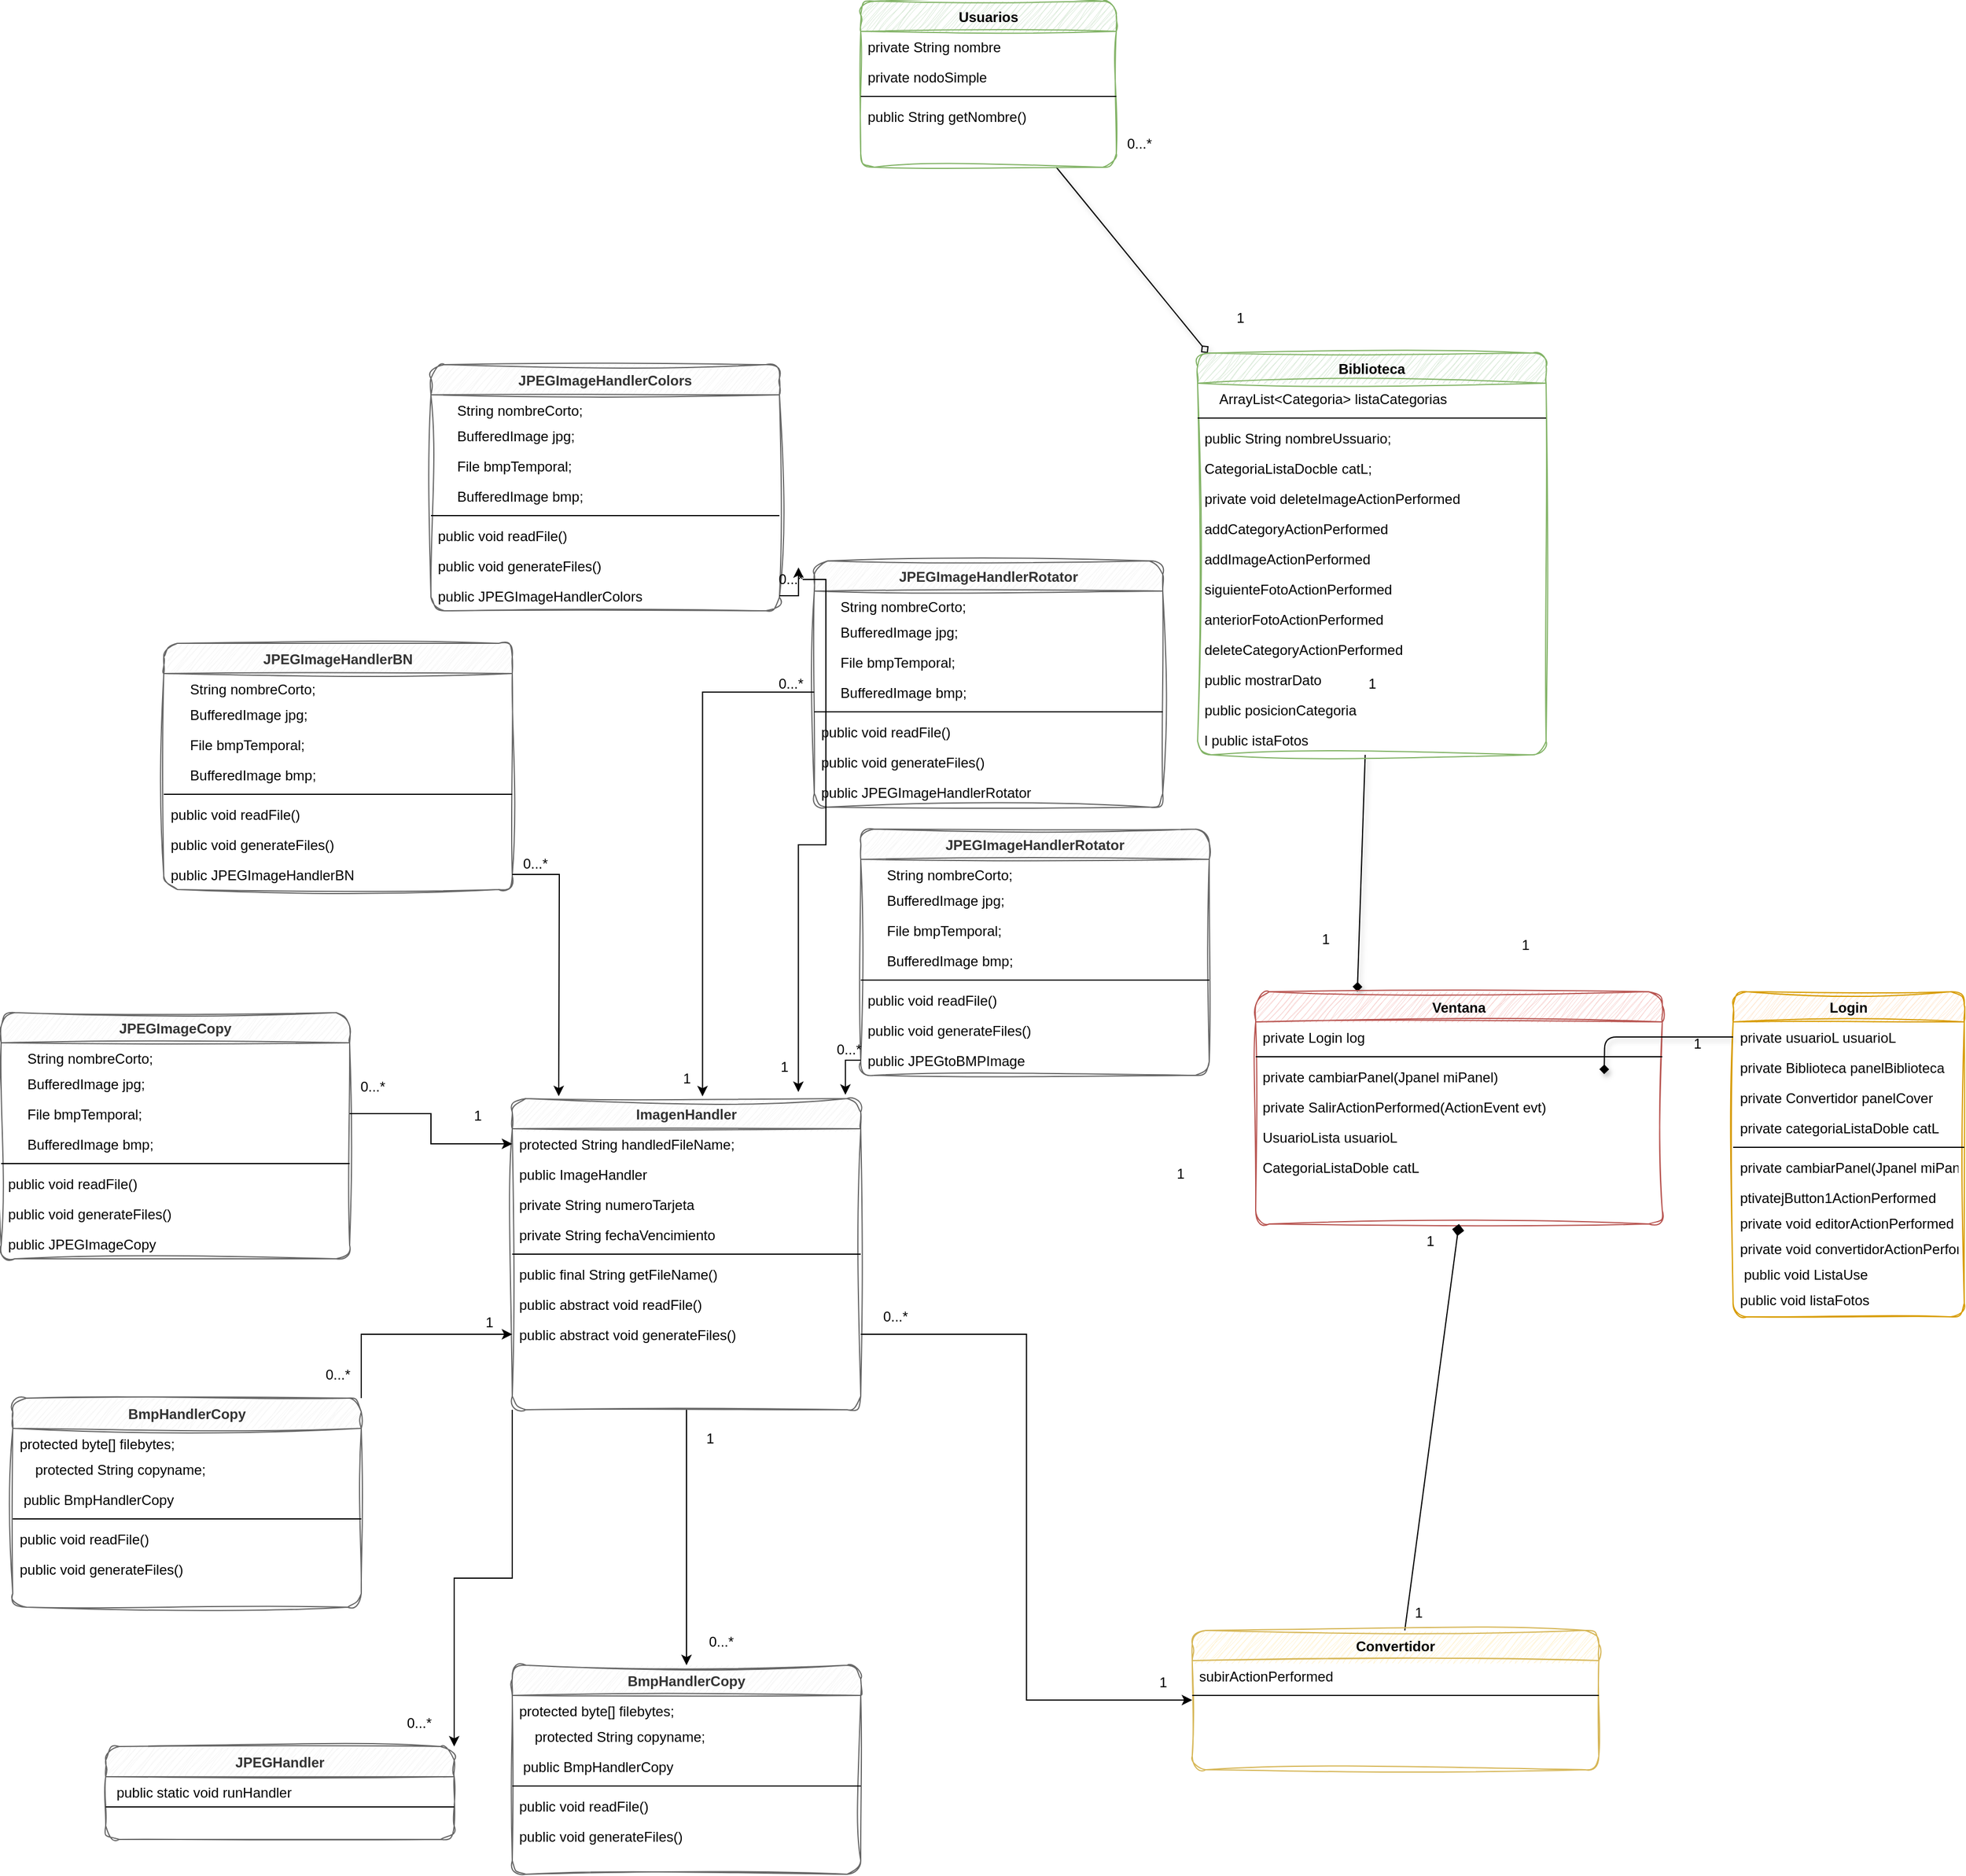 <mxfile version="21.2.8" type="device">
  <diagram name="Página-1" id="EThFy8Z6eEBauYoTtd6C">
    <mxGraphModel dx="7954" dy="5791" grid="1" gridSize="10" guides="1" tooltips="1" connect="1" arrows="1" fold="1" page="1" pageScale="1" pageWidth="827" pageHeight="1169" math="0" shadow="0">
      <root>
        <mxCell id="0" />
        <mxCell id="1" parent="0" />
        <mxCell id="7kkBmOU34sKxrKiw-6LC-1" style="rounded=1;orthogonalLoop=1;jettySize=auto;html=1;endArrow=diamond;endFill=0;shadow=1;" parent="1" source="7kkBmOU34sKxrKiw-6LC-2" target="7kkBmOU34sKxrKiw-6LC-20" edge="1">
          <mxGeometry relative="1" as="geometry" />
        </mxCell>
        <mxCell id="7kkBmOU34sKxrKiw-6LC-2" value="Usuarios" style="swimlane;fontStyle=1;align=center;verticalAlign=top;childLayout=stackLayout;horizontal=1;startSize=26;horizontalStack=0;resizeParent=1;resizeLast=0;collapsible=1;marginBottom=0;rounded=1;shadow=0;strokeWidth=1;fillColor=#d5e8d4;strokeColor=#82b366;sketch=1;curveFitting=1;jiggle=2;" parent="1" vertex="1">
          <mxGeometry x="-6540" y="-4643" width="220" height="143" as="geometry">
            <mxRectangle x="550" y="140" width="160" height="26" as="alternateBounds" />
          </mxGeometry>
        </mxCell>
        <mxCell id="7kkBmOU34sKxrKiw-6LC-4" value="private String nombre" style="text;align=left;verticalAlign=top;spacingLeft=4;spacingRight=4;overflow=hidden;rotatable=0;points=[[0,0.5],[1,0.5]];portConstraint=eastwest;rounded=0;shadow=0;html=0;" parent="7kkBmOU34sKxrKiw-6LC-2" vertex="1">
          <mxGeometry y="26" width="220" height="26" as="geometry" />
        </mxCell>
        <mxCell id="7kkBmOU34sKxrKiw-6LC-118" value="private nodoSimple" style="text;align=left;verticalAlign=top;spacingLeft=4;spacingRight=4;overflow=hidden;rotatable=0;points=[[0,0.5],[1,0.5]];portConstraint=eastwest;" parent="7kkBmOU34sKxrKiw-6LC-2" vertex="1">
          <mxGeometry y="52" width="220" height="26" as="geometry" />
        </mxCell>
        <mxCell id="7kkBmOU34sKxrKiw-6LC-5" value="" style="line;html=1;strokeWidth=1;align=left;verticalAlign=middle;spacingTop=-1;spacingLeft=3;spacingRight=3;rotatable=0;labelPosition=right;points=[];portConstraint=eastwest;" parent="7kkBmOU34sKxrKiw-6LC-2" vertex="1">
          <mxGeometry y="78" width="220" height="8" as="geometry" />
        </mxCell>
        <mxCell id="7kkBmOU34sKxrKiw-6LC-6" value="public String getNombre()" style="text;align=left;verticalAlign=top;spacingLeft=4;spacingRight=4;overflow=hidden;rotatable=0;points=[[0,0.5],[1,0.5]];portConstraint=eastwest;" parent="7kkBmOU34sKxrKiw-6LC-2" vertex="1">
          <mxGeometry y="86" width="220" height="26" as="geometry" />
        </mxCell>
        <mxCell id="7kkBmOU34sKxrKiw-6LC-19" style="rounded=1;orthogonalLoop=1;jettySize=auto;html=1;entryX=0.25;entryY=0;entryDx=0;entryDy=0;endArrow=diamond;endFill=1;shadow=1;" parent="1" source="7kkBmOU34sKxrKiw-6LC-20" target="7kkBmOU34sKxrKiw-6LC-25" edge="1">
          <mxGeometry relative="1" as="geometry" />
        </mxCell>
        <mxCell id="7kkBmOU34sKxrKiw-6LC-20" value="Biblioteca" style="swimlane;fontStyle=1;align=center;verticalAlign=top;childLayout=stackLayout;horizontal=1;startSize=26;horizontalStack=0;resizeParent=1;resizeLast=0;collapsible=1;marginBottom=0;rounded=1;shadow=0;strokeWidth=1;fillColor=#d5e8d4;strokeColor=#82b366;sketch=1;curveFitting=1;jiggle=2;" parent="1" vertex="1">
          <mxGeometry x="-6250" y="-4340" width="300" height="346" as="geometry">
            <mxRectangle x="550" y="140" width="160" height="26" as="alternateBounds" />
          </mxGeometry>
        </mxCell>
        <mxCell id="7kkBmOU34sKxrKiw-6LC-21" value="    ArrayList&lt;Categoria&gt; listaCategorias" style="text;align=left;verticalAlign=top;spacingLeft=4;spacingRight=4;overflow=hidden;rotatable=0;points=[[0,0.5],[1,0.5]];portConstraint=eastwest;" parent="7kkBmOU34sKxrKiw-6LC-20" vertex="1">
          <mxGeometry y="26" width="300" height="26" as="geometry" />
        </mxCell>
        <mxCell id="7kkBmOU34sKxrKiw-6LC-22" value="" style="line;html=1;strokeWidth=1;align=left;verticalAlign=middle;spacingTop=-1;spacingLeft=3;spacingRight=3;rotatable=0;labelPosition=right;points=[];portConstraint=eastwest;" parent="7kkBmOU34sKxrKiw-6LC-20" vertex="1">
          <mxGeometry y="52" width="300" height="8" as="geometry" />
        </mxCell>
        <mxCell id="7kkBmOU34sKxrKiw-6LC-23" value="public String nombreUssuario;" style="text;align=left;verticalAlign=top;spacingLeft=4;spacingRight=4;overflow=hidden;rotatable=0;points=[[0,0.5],[1,0.5]];portConstraint=eastwest;" parent="7kkBmOU34sKxrKiw-6LC-20" vertex="1">
          <mxGeometry y="60" width="300" height="26" as="geometry" />
        </mxCell>
        <mxCell id="7kkBmOU34sKxrKiw-6LC-24" value="CategoriaListaDocble catL;" style="text;align=left;verticalAlign=top;spacingLeft=4;spacingRight=4;overflow=hidden;rotatable=0;points=[[0,0.5],[1,0.5]];portConstraint=eastwest;" parent="7kkBmOU34sKxrKiw-6LC-20" vertex="1">
          <mxGeometry y="86" width="300" height="26" as="geometry" />
        </mxCell>
        <mxCell id="7kkBmOU34sKxrKiw-6LC-179" value="private void deleteImageActionPerformed" style="text;align=left;verticalAlign=top;spacingLeft=4;spacingRight=4;overflow=hidden;rotatable=0;points=[[0,0.5],[1,0.5]];portConstraint=eastwest;" parent="7kkBmOU34sKxrKiw-6LC-20" vertex="1">
          <mxGeometry y="112" width="300" height="26" as="geometry" />
        </mxCell>
        <mxCell id="7kkBmOU34sKxrKiw-6LC-180" value="addCategoryActionPerformed" style="text;align=left;verticalAlign=top;spacingLeft=4;spacingRight=4;overflow=hidden;rotatable=0;points=[[0,0.5],[1,0.5]];portConstraint=eastwest;" parent="7kkBmOU34sKxrKiw-6LC-20" vertex="1">
          <mxGeometry y="138" width="300" height="26" as="geometry" />
        </mxCell>
        <mxCell id="7kkBmOU34sKxrKiw-6LC-181" value="addImageActionPerformed" style="text;align=left;verticalAlign=top;spacingLeft=4;spacingRight=4;overflow=hidden;rotatable=0;points=[[0,0.5],[1,0.5]];portConstraint=eastwest;" parent="7kkBmOU34sKxrKiw-6LC-20" vertex="1">
          <mxGeometry y="164" width="300" height="26" as="geometry" />
        </mxCell>
        <mxCell id="7kkBmOU34sKxrKiw-6LC-182" value="siguienteFotoActionPerformed" style="text;align=left;verticalAlign=top;spacingLeft=4;spacingRight=4;overflow=hidden;rotatable=0;points=[[0,0.5],[1,0.5]];portConstraint=eastwest;" parent="7kkBmOU34sKxrKiw-6LC-20" vertex="1">
          <mxGeometry y="190" width="300" height="26" as="geometry" />
        </mxCell>
        <mxCell id="7kkBmOU34sKxrKiw-6LC-183" value="anteriorFotoActionPerformed" style="text;align=left;verticalAlign=top;spacingLeft=4;spacingRight=4;overflow=hidden;rotatable=0;points=[[0,0.5],[1,0.5]];portConstraint=eastwest;" parent="7kkBmOU34sKxrKiw-6LC-20" vertex="1">
          <mxGeometry y="216" width="300" height="26" as="geometry" />
        </mxCell>
        <mxCell id="inqKdvBo6bB69RJbvwDn-3" value="deleteCategoryActionPerformed" style="text;align=left;verticalAlign=top;spacingLeft=4;spacingRight=4;overflow=hidden;rotatable=0;points=[[0,0.5],[1,0.5]];portConstraint=eastwest;" vertex="1" parent="7kkBmOU34sKxrKiw-6LC-20">
          <mxGeometry y="242" width="300" height="26" as="geometry" />
        </mxCell>
        <mxCell id="inqKdvBo6bB69RJbvwDn-4" value="public mostrarDato" style="text;align=left;verticalAlign=top;spacingLeft=4;spacingRight=4;overflow=hidden;rotatable=0;points=[[0,0.5],[1,0.5]];portConstraint=eastwest;" vertex="1" parent="7kkBmOU34sKxrKiw-6LC-20">
          <mxGeometry y="268" width="300" height="26" as="geometry" />
        </mxCell>
        <mxCell id="inqKdvBo6bB69RJbvwDn-5" value="public posicionCategoria" style="text;align=left;verticalAlign=top;spacingLeft=4;spacingRight=4;overflow=hidden;rotatable=0;points=[[0,0.5],[1,0.5]];portConstraint=eastwest;" vertex="1" parent="7kkBmOU34sKxrKiw-6LC-20">
          <mxGeometry y="294" width="300" height="26" as="geometry" />
        </mxCell>
        <mxCell id="inqKdvBo6bB69RJbvwDn-6" value="l public istaFotos" style="text;align=left;verticalAlign=top;spacingLeft=4;spacingRight=4;overflow=hidden;rotatable=0;points=[[0,0.5],[1,0.5]];portConstraint=eastwest;" vertex="1" parent="7kkBmOU34sKxrKiw-6LC-20">
          <mxGeometry y="320" width="300" height="26" as="geometry" />
        </mxCell>
        <mxCell id="7kkBmOU34sKxrKiw-6LC-25" value="Ventana" style="swimlane;fontStyle=1;align=center;verticalAlign=top;childLayout=stackLayout;horizontal=1;startSize=26;horizontalStack=0;resizeParent=1;resizeLast=0;collapsible=1;marginBottom=0;rounded=1;shadow=0;strokeWidth=1;fillColor=#f8cecc;strokeColor=#b85450;sketch=1;curveFitting=1;jiggle=2;" parent="1" vertex="1">
          <mxGeometry x="-6200" y="-3790" width="350" height="200" as="geometry">
            <mxRectangle x="550" y="140" width="160" height="26" as="alternateBounds" />
          </mxGeometry>
        </mxCell>
        <mxCell id="7kkBmOU34sKxrKiw-6LC-26" value="private Login log" style="text;align=left;verticalAlign=top;spacingLeft=4;spacingRight=4;overflow=hidden;rotatable=0;points=[[0,0.5],[1,0.5]];portConstraint=eastwest;" parent="7kkBmOU34sKxrKiw-6LC-25" vertex="1">
          <mxGeometry y="26" width="350" height="26" as="geometry" />
        </mxCell>
        <mxCell id="7kkBmOU34sKxrKiw-6LC-30" value="" style="line;html=1;strokeWidth=1;align=left;verticalAlign=middle;spacingTop=-1;spacingLeft=3;spacingRight=3;rotatable=0;labelPosition=right;points=[];portConstraint=eastwest;" parent="7kkBmOU34sKxrKiw-6LC-25" vertex="1">
          <mxGeometry y="52" width="350" height="8" as="geometry" />
        </mxCell>
        <mxCell id="7kkBmOU34sKxrKiw-6LC-31" value="private cambiarPanel(Jpanel miPanel)" style="text;align=left;verticalAlign=top;spacingLeft=4;spacingRight=4;overflow=hidden;rotatable=0;points=[[0,0.5],[1,0.5]];portConstraint=eastwest;" parent="7kkBmOU34sKxrKiw-6LC-25" vertex="1">
          <mxGeometry y="60" width="350" height="26" as="geometry" />
        </mxCell>
        <mxCell id="7kkBmOU34sKxrKiw-6LC-33" value="private SalirActionPerformed(ActionEvent evt)" style="text;align=left;verticalAlign=top;spacingLeft=4;spacingRight=4;overflow=hidden;rotatable=0;points=[[0,0.5],[1,0.5]];portConstraint=eastwest;rounded=0;shadow=0;html=0;" parent="7kkBmOU34sKxrKiw-6LC-25" vertex="1">
          <mxGeometry y="86" width="350" height="26" as="geometry" />
        </mxCell>
        <mxCell id="inqKdvBo6bB69RJbvwDn-7" value="UsuarioLista usuarioL" style="text;align=left;verticalAlign=top;spacingLeft=4;spacingRight=4;overflow=hidden;rotatable=0;points=[[0,0.5],[1,0.5]];portConstraint=eastwest;" vertex="1" parent="7kkBmOU34sKxrKiw-6LC-25">
          <mxGeometry y="112" width="350" height="26" as="geometry" />
        </mxCell>
        <mxCell id="inqKdvBo6bB69RJbvwDn-8" value="CategoriaListaDoble catL " style="text;align=left;verticalAlign=top;spacingLeft=4;spacingRight=4;overflow=hidden;rotatable=0;points=[[0,0.5],[1,0.5]];portConstraint=eastwest;" vertex="1" parent="7kkBmOU34sKxrKiw-6LC-25">
          <mxGeometry y="138" width="350" height="26" as="geometry" />
        </mxCell>
        <mxCell id="7kkBmOU34sKxrKiw-6LC-40" value="Login" style="swimlane;fontStyle=1;align=center;verticalAlign=top;childLayout=stackLayout;horizontal=1;startSize=26;horizontalStack=0;resizeParent=1;resizeLast=0;collapsible=1;marginBottom=0;rounded=1;shadow=0;strokeWidth=1;fillColor=#ffe6cc;strokeColor=#d79b00;sketch=1;curveFitting=1;jiggle=2;" parent="1" vertex="1">
          <mxGeometry x="-5789" y="-3790" width="199" height="280" as="geometry">
            <mxRectangle x="550" y="140" width="160" height="26" as="alternateBounds" />
          </mxGeometry>
        </mxCell>
        <mxCell id="7kkBmOU34sKxrKiw-6LC-42" value="private usuarioL usuarioL" style="text;align=left;verticalAlign=top;spacingLeft=4;spacingRight=4;overflow=hidden;rotatable=0;points=[[0,0.5],[1,0.5]];portConstraint=eastwest;rounded=0;shadow=0;html=0;" parent="7kkBmOU34sKxrKiw-6LC-40" vertex="1">
          <mxGeometry y="26" width="199" height="26" as="geometry" />
        </mxCell>
        <mxCell id="SBy5ceMvGJFxfERejPdD-4" value="private Biblioteca panelBiblioteca" style="text;align=left;verticalAlign=top;spacingLeft=4;spacingRight=4;overflow=hidden;rotatable=0;points=[[0,0.5],[1,0.5]];portConstraint=eastwest;rounded=0;shadow=0;html=0;" parent="7kkBmOU34sKxrKiw-6LC-40" vertex="1">
          <mxGeometry y="52" width="199" height="26" as="geometry" />
        </mxCell>
        <mxCell id="SBy5ceMvGJFxfERejPdD-3" value="private Convertidor panelCover" style="text;align=left;verticalAlign=top;spacingLeft=4;spacingRight=4;overflow=hidden;rotatable=0;points=[[0,0.5],[1,0.5]];portConstraint=eastwest;rounded=0;shadow=0;html=0;" parent="7kkBmOU34sKxrKiw-6LC-40" vertex="1">
          <mxGeometry y="78" width="199" height="26" as="geometry" />
        </mxCell>
        <mxCell id="inqKdvBo6bB69RJbvwDn-10" value="private categoriaListaDoble catL " style="text;align=left;verticalAlign=top;spacingLeft=4;spacingRight=4;overflow=hidden;rotatable=0;points=[[0,0.5],[1,0.5]];portConstraint=eastwest;rounded=0;shadow=0;html=0;" vertex="1" parent="7kkBmOU34sKxrKiw-6LC-40">
          <mxGeometry y="104" width="199" height="26" as="geometry" />
        </mxCell>
        <mxCell id="7kkBmOU34sKxrKiw-6LC-43" value="" style="line;html=1;strokeWidth=1;align=left;verticalAlign=middle;spacingTop=-1;spacingLeft=3;spacingRight=3;rotatable=0;labelPosition=right;points=[];portConstraint=eastwest;" parent="7kkBmOU34sKxrKiw-6LC-40" vertex="1">
          <mxGeometry y="130" width="199" height="8" as="geometry" />
        </mxCell>
        <mxCell id="SBy5ceMvGJFxfERejPdD-5" value="private cambiarPanel(Jpanel miPanel)" style="text;align=left;verticalAlign=top;spacingLeft=4;spacingRight=4;overflow=hidden;rotatable=0;points=[[0,0.5],[1,0.5]];portConstraint=eastwest;" parent="7kkBmOU34sKxrKiw-6LC-40" vertex="1">
          <mxGeometry y="138" width="199" height="26" as="geometry" />
        </mxCell>
        <mxCell id="7kkBmOU34sKxrKiw-6LC-44" value="ptivatejButton1ActionPerformed" style="text;align=left;verticalAlign=top;spacingLeft=4;spacingRight=4;overflow=hidden;rotatable=0;points=[[0,0.5],[1,0.5]];portConstraint=eastwest;" parent="7kkBmOU34sKxrKiw-6LC-40" vertex="1">
          <mxGeometry y="164" width="199" height="22" as="geometry" />
        </mxCell>
        <mxCell id="inqKdvBo6bB69RJbvwDn-11" value="private void editorActionPerformed" style="text;align=left;verticalAlign=top;spacingLeft=4;spacingRight=4;overflow=hidden;rotatable=0;points=[[0,0.5],[1,0.5]];portConstraint=eastwest;" vertex="1" parent="7kkBmOU34sKxrKiw-6LC-40">
          <mxGeometry y="186" width="199" height="22" as="geometry" />
        </mxCell>
        <mxCell id="inqKdvBo6bB69RJbvwDn-12" value="private void convertidorActionPerformed" style="text;align=left;verticalAlign=top;spacingLeft=4;spacingRight=4;overflow=hidden;rotatable=0;points=[[0,0.5],[1,0.5]];portConstraint=eastwest;" vertex="1" parent="7kkBmOU34sKxrKiw-6LC-40">
          <mxGeometry y="208" width="199" height="22" as="geometry" />
        </mxCell>
        <mxCell id="inqKdvBo6bB69RJbvwDn-16" value=" public void ListaUse" style="text;align=left;verticalAlign=top;spacingLeft=4;spacingRight=4;overflow=hidden;rotatable=0;points=[[0,0.5],[1,0.5]];portConstraint=eastwest;" vertex="1" parent="7kkBmOU34sKxrKiw-6LC-40">
          <mxGeometry y="230" width="199" height="22" as="geometry" />
        </mxCell>
        <mxCell id="inqKdvBo6bB69RJbvwDn-17" value="public void listaFotos" style="text;align=left;verticalAlign=top;spacingLeft=4;spacingRight=4;overflow=hidden;rotatable=0;points=[[0,0.5],[1,0.5]];portConstraint=eastwest;" vertex="1" parent="7kkBmOU34sKxrKiw-6LC-40">
          <mxGeometry y="252" width="199" height="22" as="geometry" />
        </mxCell>
        <mxCell id="7kkBmOU34sKxrKiw-6LC-52" style="edgeStyle=orthogonalEdgeStyle;rounded=1;orthogonalLoop=1;jettySize=auto;html=1;entryX=1;entryY=0.5;entryDx=0;entryDy=0;endArrow=diamond;endFill=1;shadow=1;" parent="1" source="7kkBmOU34sKxrKiw-6LC-42" edge="1">
          <mxGeometry relative="1" as="geometry">
            <mxPoint x="-5900" y="-3719" as="targetPoint" />
          </mxGeometry>
        </mxCell>
        <mxCell id="7kkBmOU34sKxrKiw-6LC-55" value="0...*" style="text;html=1;strokeColor=none;fillColor=none;align=center;verticalAlign=middle;whiteSpace=wrap;rounded=0;" parent="1" vertex="1">
          <mxGeometry x="-6310" y="-4530" width="20" height="20" as="geometry" />
        </mxCell>
        <mxCell id="7kkBmOU34sKxrKiw-6LC-62" value="1" style="text;html=1;strokeColor=none;fillColor=none;align=center;verticalAlign=middle;whiteSpace=wrap;rounded=0;" parent="1" vertex="1">
          <mxGeometry x="-5980" y="-3840" width="25" height="20" as="geometry" />
        </mxCell>
        <mxCell id="7kkBmOU34sKxrKiw-6LC-84" style="edgeStyle=none;curved=1;rounded=0;orthogonalLoop=1;jettySize=auto;html=1;entryX=0.5;entryY=1;entryDx=0;entryDy=0;fontSize=12;startSize=8;endSize=8;endArrow=diamond;endFill=1;" parent="1" source="7kkBmOU34sKxrKiw-6LC-85" target="7kkBmOU34sKxrKiw-6LC-25" edge="1">
          <mxGeometry relative="1" as="geometry" />
        </mxCell>
        <mxCell id="7kkBmOU34sKxrKiw-6LC-85" value="Convertidor" style="swimlane;fontStyle=1;align=center;verticalAlign=top;childLayout=stackLayout;horizontal=1;startSize=26;horizontalStack=0;resizeParent=1;resizeLast=0;collapsible=1;marginBottom=0;rounded=1;shadow=0;strokeWidth=1;fillColor=#fff2cc;strokeColor=#d6b656;sketch=1;curveFitting=1;jiggle=2;" parent="1" vertex="1">
          <mxGeometry x="-6254.63" y="-3240" width="350" height="120" as="geometry">
            <mxRectangle x="550" y="140" width="160" height="26" as="alternateBounds" />
          </mxGeometry>
        </mxCell>
        <mxCell id="7kkBmOU34sKxrKiw-6LC-86" value="subirActionPerformed" style="text;align=left;verticalAlign=top;spacingLeft=4;spacingRight=4;overflow=hidden;rotatable=0;points=[[0,0.5],[1,0.5]];portConstraint=eastwest;" parent="7kkBmOU34sKxrKiw-6LC-85" vertex="1">
          <mxGeometry y="26" width="350" height="26" as="geometry" />
        </mxCell>
        <mxCell id="7kkBmOU34sKxrKiw-6LC-95" value="" style="line;html=1;strokeWidth=1;align=left;verticalAlign=middle;spacingTop=-1;spacingLeft=3;spacingRight=3;rotatable=0;labelPosition=right;points=[];portConstraint=eastwest;" parent="7kkBmOU34sKxrKiw-6LC-85" vertex="1">
          <mxGeometry y="52" width="350" height="8" as="geometry" />
        </mxCell>
        <mxCell id="7kkBmOU34sKxrKiw-6LC-186" value="1&lt;br&gt;" style="text;html=1;strokeColor=none;fillColor=none;align=center;verticalAlign=middle;whiteSpace=wrap;rounded=0;" parent="1" vertex="1">
          <mxGeometry x="-6223" y="-4380" width="20" height="20" as="geometry" />
        </mxCell>
        <mxCell id="7kkBmOU34sKxrKiw-6LC-188" value="1" style="text;html=1;strokeColor=none;fillColor=none;align=center;verticalAlign=middle;whiteSpace=wrap;rounded=0;" parent="1" vertex="1">
          <mxGeometry x="-6110" y="-4070" width="20.75" height="30" as="geometry" />
        </mxCell>
        <mxCell id="7kkBmOU34sKxrKiw-6LC-209" value="1" style="text;html=1;strokeColor=none;fillColor=none;align=center;verticalAlign=middle;whiteSpace=wrap;rounded=0;" parent="1" vertex="1">
          <mxGeometry x="-6150" y="-3850" width="20.75" height="30" as="geometry" />
        </mxCell>
        <mxCell id="7kkBmOU34sKxrKiw-6LC-352" value="" style="edgeStyle=orthogonalEdgeStyle;rounded=0;orthogonalLoop=1;jettySize=auto;html=1;" parent="1" source="7kkBmOU34sKxrKiw-6LC-325" target="7kkBmOU34sKxrKiw-6LC-340" edge="1">
          <mxGeometry relative="1" as="geometry" />
        </mxCell>
        <mxCell id="inqKdvBo6bB69RJbvwDn-78" style="edgeStyle=orthogonalEdgeStyle;rounded=0;orthogonalLoop=1;jettySize=auto;html=1;exitX=0;exitY=1;exitDx=0;exitDy=0;entryX=1;entryY=0;entryDx=0;entryDy=0;" edge="1" parent="1" source="7kkBmOU34sKxrKiw-6LC-325" target="inqKdvBo6bB69RJbvwDn-19">
          <mxGeometry relative="1" as="geometry" />
        </mxCell>
        <mxCell id="7kkBmOU34sKxrKiw-6LC-325" value="ImagenHandler" style="swimlane;fontStyle=1;align=center;verticalAlign=top;childLayout=stackLayout;horizontal=1;startSize=26;horizontalStack=0;resizeParent=1;resizeLast=0;collapsible=1;marginBottom=0;rounded=1;shadow=0;strokeWidth=1;fillColor=#f5f5f5;strokeColor=#666666;sketch=1;curveFitting=1;jiggle=2;fontColor=#333333;" parent="1" vertex="1">
          <mxGeometry x="-6840" y="-3698" width="300" height="268" as="geometry">
            <mxRectangle x="550" y="140" width="160" height="26" as="alternateBounds" />
          </mxGeometry>
        </mxCell>
        <mxCell id="7kkBmOU34sKxrKiw-6LC-353" value="	protected String handledFileName;&#xa;" style="text;align=left;verticalAlign=top;spacingLeft=4;spacingRight=4;overflow=hidden;rotatable=0;points=[[0,0.5],[1,0.5]];portConstraint=eastwest;" parent="7kkBmOU34sKxrKiw-6LC-325" vertex="1">
          <mxGeometry y="26" width="300" height="26" as="geometry" />
        </mxCell>
        <mxCell id="7kkBmOU34sKxrKiw-6LC-354" value="public ImageHandler" style="text;align=left;verticalAlign=top;spacingLeft=4;spacingRight=4;overflow=hidden;rotatable=0;points=[[0,0.5],[1,0.5]];portConstraint=eastwest;rounded=0;shadow=0;html=0;" parent="7kkBmOU34sKxrKiw-6LC-325" vertex="1">
          <mxGeometry y="52" width="300" height="26" as="geometry" />
        </mxCell>
        <mxCell id="7kkBmOU34sKxrKiw-6LC-355" value="private String numeroTarjeta" style="text;align=left;verticalAlign=top;spacingLeft=4;spacingRight=4;overflow=hidden;rotatable=0;points=[[0,0.5],[1,0.5]];portConstraint=eastwest;" parent="7kkBmOU34sKxrKiw-6LC-325" vertex="1">
          <mxGeometry y="78" width="300" height="26" as="geometry" />
        </mxCell>
        <mxCell id="7kkBmOU34sKxrKiw-6LC-356" value="private String fechaVencimiento" style="text;align=left;verticalAlign=top;spacingLeft=4;spacingRight=4;overflow=hidden;rotatable=0;points=[[0,0.5],[1,0.5]];portConstraint=eastwest;" parent="7kkBmOU34sKxrKiw-6LC-325" vertex="1">
          <mxGeometry y="104" width="300" height="26" as="geometry" />
        </mxCell>
        <mxCell id="7kkBmOU34sKxrKiw-6LC-327" value="" style="line;html=1;strokeWidth=1;align=left;verticalAlign=middle;spacingTop=-1;spacingLeft=3;spacingRight=3;rotatable=0;labelPosition=right;points=[];portConstraint=eastwest;" parent="7kkBmOU34sKxrKiw-6LC-325" vertex="1">
          <mxGeometry y="130" width="300" height="8" as="geometry" />
        </mxCell>
        <mxCell id="7kkBmOU34sKxrKiw-6LC-329" value="public final String getFileName()" style="text;align=left;verticalAlign=top;spacingLeft=4;spacingRight=4;overflow=hidden;rotatable=0;points=[[0,0.5],[1,0.5]];portConstraint=eastwest;" parent="7kkBmOU34sKxrKiw-6LC-325" vertex="1">
          <mxGeometry y="138" width="300" height="26" as="geometry" />
        </mxCell>
        <mxCell id="7kkBmOU34sKxrKiw-6LC-331" value="public abstract void readFile()" style="text;align=left;verticalAlign=top;spacingLeft=4;spacingRight=4;overflow=hidden;rotatable=0;points=[[0,0.5],[1,0.5]];portConstraint=eastwest;" parent="7kkBmOU34sKxrKiw-6LC-325" vertex="1">
          <mxGeometry y="164" width="300" height="26" as="geometry" />
        </mxCell>
        <mxCell id="7kkBmOU34sKxrKiw-6LC-332" value="public abstract void generateFiles()" style="text;align=left;verticalAlign=top;spacingLeft=4;spacingRight=4;overflow=hidden;rotatable=0;points=[[0,0.5],[1,0.5]];portConstraint=eastwest;" parent="7kkBmOU34sKxrKiw-6LC-325" vertex="1">
          <mxGeometry y="190" width="300" height="26" as="geometry" />
        </mxCell>
        <mxCell id="7kkBmOU34sKxrKiw-6LC-340" value="BmpHandlerCopy" style="swimlane;fontStyle=1;align=center;verticalAlign=top;childLayout=stackLayout;horizontal=1;startSize=26;horizontalStack=0;resizeParent=1;resizeLast=0;collapsible=1;marginBottom=0;rounded=1;shadow=0;strokeWidth=1;fillColor=#f5f5f5;strokeColor=#666666;sketch=1;curveFitting=1;jiggle=2;fontColor=#333333;" parent="1" vertex="1">
          <mxGeometry x="-6840" y="-3210" width="300" height="180" as="geometry">
            <mxRectangle x="550" y="140" width="160" height="26" as="alternateBounds" />
          </mxGeometry>
        </mxCell>
        <mxCell id="7kkBmOU34sKxrKiw-6LC-341" value="protected byte[] filebytes;" style="text;align=left;verticalAlign=top;spacingLeft=4;spacingRight=4;overflow=hidden;rotatable=0;points=[[0,0.5],[1,0.5]];portConstraint=eastwest;" parent="7kkBmOU34sKxrKiw-6LC-340" vertex="1">
          <mxGeometry y="26" width="300" height="22" as="geometry" />
        </mxCell>
        <mxCell id="7kkBmOU34sKxrKiw-6LC-343" value="    protected String copyname;&#xa;" style="text;align=left;verticalAlign=top;spacingLeft=4;spacingRight=4;overflow=hidden;rotatable=0;points=[[0,0.5],[1,0.5]];portConstraint=eastwest;" parent="7kkBmOU34sKxrKiw-6LC-340" vertex="1">
          <mxGeometry y="48" width="300" height="26" as="geometry" />
        </mxCell>
        <mxCell id="7kkBmOU34sKxrKiw-6LC-344" value=" public BmpHandlerCopy" style="text;align=left;verticalAlign=top;spacingLeft=4;spacingRight=4;overflow=hidden;rotatable=0;points=[[0,0.5],[1,0.5]];portConstraint=eastwest;" parent="7kkBmOU34sKxrKiw-6LC-340" vertex="1">
          <mxGeometry y="74" width="300" height="26" as="geometry" />
        </mxCell>
        <mxCell id="7kkBmOU34sKxrKiw-6LC-342" value="" style="line;html=1;strokeWidth=1;align=left;verticalAlign=middle;spacingTop=-1;spacingLeft=3;spacingRight=3;rotatable=0;labelPosition=right;points=[];portConstraint=eastwest;" parent="7kkBmOU34sKxrKiw-6LC-340" vertex="1">
          <mxGeometry y="100" width="300" height="8" as="geometry" />
        </mxCell>
        <mxCell id="7kkBmOU34sKxrKiw-6LC-346" value="public void readFile()" style="text;align=left;verticalAlign=top;spacingLeft=4;spacingRight=4;overflow=hidden;rotatable=0;points=[[0,0.5],[1,0.5]];portConstraint=eastwest;" parent="7kkBmOU34sKxrKiw-6LC-340" vertex="1">
          <mxGeometry y="108" width="300" height="26" as="geometry" />
        </mxCell>
        <mxCell id="7kkBmOU34sKxrKiw-6LC-347" value="public void generateFiles()" style="text;align=left;verticalAlign=top;spacingLeft=4;spacingRight=4;overflow=hidden;rotatable=0;points=[[0,0.5],[1,0.5]];portConstraint=eastwest;" parent="7kkBmOU34sKxrKiw-6LC-340" vertex="1">
          <mxGeometry y="134" width="300" height="26" as="geometry" />
        </mxCell>
        <mxCell id="7kkBmOU34sKxrKiw-6LC-363" value="1" style="text;html=1;strokeColor=none;fillColor=none;align=center;verticalAlign=middle;whiteSpace=wrap;rounded=0;" parent="1" vertex="1">
          <mxGeometry x="-6275.38" y="-3648" width="20.75" height="30" as="geometry" />
        </mxCell>
        <mxCell id="7kkBmOU34sKxrKiw-6LC-364" value="1" style="text;html=1;strokeColor=none;fillColor=none;align=center;verticalAlign=middle;whiteSpace=wrap;rounded=0;" parent="1" vertex="1">
          <mxGeometry x="-6290" y="-3210" width="20.75" height="30" as="geometry" />
        </mxCell>
        <mxCell id="7kkBmOU34sKxrKiw-6LC-366" value="1" style="text;html=1;strokeColor=none;fillColor=none;align=center;verticalAlign=middle;whiteSpace=wrap;rounded=0;" parent="1" vertex="1">
          <mxGeometry x="-5830" y="-3760" width="20.75" height="30" as="geometry" />
        </mxCell>
        <mxCell id="7kkBmOU34sKxrKiw-6LC-369" value="1" style="text;html=1;strokeColor=none;fillColor=none;align=center;verticalAlign=middle;whiteSpace=wrap;rounded=0;" parent="1" vertex="1">
          <mxGeometry x="-6060" y="-3590" width="20.75" height="30" as="geometry" />
        </mxCell>
        <mxCell id="7kkBmOU34sKxrKiw-6LC-371" value="1" style="text;html=1;strokeColor=none;fillColor=none;align=center;verticalAlign=middle;whiteSpace=wrap;rounded=0;" parent="1" vertex="1">
          <mxGeometry x="-6070" y="-3270" width="20.75" height="30" as="geometry" />
        </mxCell>
        <mxCell id="7kkBmOU34sKxrKiw-6LC-376" value="0...*" style="text;html=1;strokeColor=none;fillColor=none;align=center;verticalAlign=middle;whiteSpace=wrap;rounded=0;" parent="1" vertex="1">
          <mxGeometry x="-6670" y="-3240" width="20" height="20" as="geometry" />
        </mxCell>
        <mxCell id="7kkBmOU34sKxrKiw-6LC-381" value="1" style="text;html=1;strokeColor=none;fillColor=none;align=center;verticalAlign=middle;whiteSpace=wrap;rounded=0;" parent="1" vertex="1">
          <mxGeometry x="-6680" y="-3420" width="20.75" height="30" as="geometry" />
        </mxCell>
        <mxCell id="inqKdvBo6bB69RJbvwDn-19" value="JPEGHandler" style="swimlane;fontStyle=1;align=center;verticalAlign=top;childLayout=stackLayout;horizontal=1;startSize=26;horizontalStack=0;resizeParent=1;resizeLast=0;collapsible=1;marginBottom=0;rounded=1;shadow=0;strokeWidth=1;fillColor=#f5f5f5;strokeColor=#666666;sketch=1;curveFitting=1;jiggle=2;fontColor=#333333;" vertex="1" parent="1">
          <mxGeometry x="-7190" y="-3140" width="300" height="80" as="geometry">
            <mxRectangle x="550" y="140" width="160" height="26" as="alternateBounds" />
          </mxGeometry>
        </mxCell>
        <mxCell id="inqKdvBo6bB69RJbvwDn-20" value=" public static void runHandler" style="text;align=left;verticalAlign=top;spacingLeft=4;spacingRight=4;overflow=hidden;rotatable=0;points=[[0,0.5],[1,0.5]];portConstraint=eastwest;" vertex="1" parent="inqKdvBo6bB69RJbvwDn-19">
          <mxGeometry y="26" width="300" height="22" as="geometry" />
        </mxCell>
        <mxCell id="inqKdvBo6bB69RJbvwDn-23" value="" style="line;html=1;strokeWidth=1;align=left;verticalAlign=middle;spacingTop=-1;spacingLeft=3;spacingRight=3;rotatable=0;labelPosition=right;points=[];portConstraint=eastwest;" vertex="1" parent="inqKdvBo6bB69RJbvwDn-19">
          <mxGeometry y="48" width="300" height="8" as="geometry" />
        </mxCell>
        <mxCell id="inqKdvBo6bB69RJbvwDn-79" style="edgeStyle=orthogonalEdgeStyle;rounded=0;orthogonalLoop=1;jettySize=auto;html=1;exitX=1;exitY=0;exitDx=0;exitDy=0;entryX=0;entryY=0.5;entryDx=0;entryDy=0;" edge="1" parent="1" source="inqKdvBo6bB69RJbvwDn-26" target="7kkBmOU34sKxrKiw-6LC-332">
          <mxGeometry relative="1" as="geometry" />
        </mxCell>
        <mxCell id="inqKdvBo6bB69RJbvwDn-26" value="BmpHandlerCopy" style="swimlane;fontStyle=1;align=center;verticalAlign=top;childLayout=stackLayout;horizontal=1;startSize=26;horizontalStack=0;resizeParent=1;resizeLast=0;collapsible=1;marginBottom=0;rounded=1;shadow=0;strokeWidth=1;fillColor=#f5f5f5;strokeColor=#666666;sketch=1;curveFitting=1;jiggle=2;fontColor=#333333;" vertex="1" parent="1">
          <mxGeometry x="-7270" y="-3440" width="300" height="180" as="geometry">
            <mxRectangle x="550" y="140" width="160" height="26" as="alternateBounds" />
          </mxGeometry>
        </mxCell>
        <mxCell id="inqKdvBo6bB69RJbvwDn-27" value="protected byte[] filebytes;" style="text;align=left;verticalAlign=top;spacingLeft=4;spacingRight=4;overflow=hidden;rotatable=0;points=[[0,0.5],[1,0.5]];portConstraint=eastwest;" vertex="1" parent="inqKdvBo6bB69RJbvwDn-26">
          <mxGeometry y="26" width="300" height="22" as="geometry" />
        </mxCell>
        <mxCell id="inqKdvBo6bB69RJbvwDn-28" value="    protected String copyname;&#xa;" style="text;align=left;verticalAlign=top;spacingLeft=4;spacingRight=4;overflow=hidden;rotatable=0;points=[[0,0.5],[1,0.5]];portConstraint=eastwest;" vertex="1" parent="inqKdvBo6bB69RJbvwDn-26">
          <mxGeometry y="48" width="300" height="26" as="geometry" />
        </mxCell>
        <mxCell id="inqKdvBo6bB69RJbvwDn-29" value=" public BmpHandlerCopy" style="text;align=left;verticalAlign=top;spacingLeft=4;spacingRight=4;overflow=hidden;rotatable=0;points=[[0,0.5],[1,0.5]];portConstraint=eastwest;" vertex="1" parent="inqKdvBo6bB69RJbvwDn-26">
          <mxGeometry y="74" width="300" height="26" as="geometry" />
        </mxCell>
        <mxCell id="inqKdvBo6bB69RJbvwDn-30" value="" style="line;html=1;strokeWidth=1;align=left;verticalAlign=middle;spacingTop=-1;spacingLeft=3;spacingRight=3;rotatable=0;labelPosition=right;points=[];portConstraint=eastwest;" vertex="1" parent="inqKdvBo6bB69RJbvwDn-26">
          <mxGeometry y="100" width="300" height="8" as="geometry" />
        </mxCell>
        <mxCell id="inqKdvBo6bB69RJbvwDn-31" value="public void readFile()" style="text;align=left;verticalAlign=top;spacingLeft=4;spacingRight=4;overflow=hidden;rotatable=0;points=[[0,0.5],[1,0.5]];portConstraint=eastwest;" vertex="1" parent="inqKdvBo6bB69RJbvwDn-26">
          <mxGeometry y="108" width="300" height="26" as="geometry" />
        </mxCell>
        <mxCell id="inqKdvBo6bB69RJbvwDn-32" value="public void generateFiles()" style="text;align=left;verticalAlign=top;spacingLeft=4;spacingRight=4;overflow=hidden;rotatable=0;points=[[0,0.5],[1,0.5]];portConstraint=eastwest;" vertex="1" parent="inqKdvBo6bB69RJbvwDn-26">
          <mxGeometry y="134" width="300" height="26" as="geometry" />
        </mxCell>
        <mxCell id="inqKdvBo6bB69RJbvwDn-33" value="JPEGImageCopy" style="swimlane;fontStyle=1;align=center;verticalAlign=top;childLayout=stackLayout;horizontal=1;startSize=26;horizontalStack=0;resizeParent=1;resizeLast=0;collapsible=1;marginBottom=0;rounded=1;shadow=0;strokeWidth=1;fillColor=#f5f5f5;strokeColor=#666666;sketch=1;curveFitting=1;jiggle=2;fontColor=#333333;" vertex="1" parent="1">
          <mxGeometry x="-7280" y="-3772" width="300" height="212" as="geometry">
            <mxRectangle x="550" y="140" width="160" height="26" as="alternateBounds" />
          </mxGeometry>
        </mxCell>
        <mxCell id="inqKdvBo6bB69RJbvwDn-34" value="     String nombreCorto;&#xa;" style="text;align=left;verticalAlign=top;spacingLeft=4;spacingRight=4;overflow=hidden;rotatable=0;points=[[0,0.5],[1,0.5]];portConstraint=eastwest;" vertex="1" parent="inqKdvBo6bB69RJbvwDn-33">
          <mxGeometry y="26" width="300" height="22" as="geometry" />
        </mxCell>
        <mxCell id="inqKdvBo6bB69RJbvwDn-35" value="     BufferedImage jpg;&#xa;" style="text;align=left;verticalAlign=top;spacingLeft=4;spacingRight=4;overflow=hidden;rotatable=0;points=[[0,0.5],[1,0.5]];portConstraint=eastwest;" vertex="1" parent="inqKdvBo6bB69RJbvwDn-33">
          <mxGeometry y="48" width="300" height="26" as="geometry" />
        </mxCell>
        <mxCell id="inqKdvBo6bB69RJbvwDn-40" value="     File bmpTemporal;&#xa;" style="text;align=left;verticalAlign=top;spacingLeft=4;spacingRight=4;overflow=hidden;rotatable=0;points=[[0,0.5],[1,0.5]];portConstraint=eastwest;" vertex="1" parent="inqKdvBo6bB69RJbvwDn-33">
          <mxGeometry y="74" width="300" height="26" as="geometry" />
        </mxCell>
        <mxCell id="inqKdvBo6bB69RJbvwDn-36" value="     BufferedImage bmp;&#xa;" style="text;align=left;verticalAlign=top;spacingLeft=4;spacingRight=4;overflow=hidden;rotatable=0;points=[[0,0.5],[1,0.5]];portConstraint=eastwest;" vertex="1" parent="inqKdvBo6bB69RJbvwDn-33">
          <mxGeometry y="100" width="300" height="26" as="geometry" />
        </mxCell>
        <mxCell id="inqKdvBo6bB69RJbvwDn-37" value="" style="line;html=1;strokeWidth=1;align=left;verticalAlign=middle;spacingTop=-1;spacingLeft=3;spacingRight=3;rotatable=0;labelPosition=right;points=[];portConstraint=eastwest;" vertex="1" parent="inqKdvBo6bB69RJbvwDn-33">
          <mxGeometry y="126" width="300" height="8" as="geometry" />
        </mxCell>
        <mxCell id="inqKdvBo6bB69RJbvwDn-38" value="public void readFile()" style="text;align=left;verticalAlign=top;spacingLeft=4;spacingRight=4;overflow=hidden;rotatable=0;points=[[0,0.5],[1,0.5]];portConstraint=eastwest;" vertex="1" parent="inqKdvBo6bB69RJbvwDn-33">
          <mxGeometry y="134" width="300" height="26" as="geometry" />
        </mxCell>
        <mxCell id="inqKdvBo6bB69RJbvwDn-39" value="public void generateFiles()" style="text;align=left;verticalAlign=top;spacingLeft=4;spacingRight=4;overflow=hidden;rotatable=0;points=[[0,0.5],[1,0.5]];portConstraint=eastwest;" vertex="1" parent="inqKdvBo6bB69RJbvwDn-33">
          <mxGeometry y="160" width="300" height="26" as="geometry" />
        </mxCell>
        <mxCell id="inqKdvBo6bB69RJbvwDn-41" value="public JPEGImageCopy" style="text;align=left;verticalAlign=top;spacingLeft=4;spacingRight=4;overflow=hidden;rotatable=0;points=[[0,0.5],[1,0.5]];portConstraint=eastwest;" vertex="1" parent="inqKdvBo6bB69RJbvwDn-33">
          <mxGeometry y="186" width="300" height="26" as="geometry" />
        </mxCell>
        <mxCell id="inqKdvBo6bB69RJbvwDn-42" value="JPEGImageHandlerBN" style="swimlane;fontStyle=1;align=center;verticalAlign=top;childLayout=stackLayout;horizontal=1;startSize=26;horizontalStack=0;resizeParent=1;resizeLast=0;collapsible=1;marginBottom=0;rounded=1;shadow=0;strokeWidth=1;fillColor=#f5f5f5;strokeColor=#666666;sketch=1;curveFitting=1;jiggle=2;fontColor=#333333;" vertex="1" parent="1">
          <mxGeometry x="-7140" y="-4090" width="300" height="212" as="geometry">
            <mxRectangle x="550" y="140" width="160" height="26" as="alternateBounds" />
          </mxGeometry>
        </mxCell>
        <mxCell id="inqKdvBo6bB69RJbvwDn-43" value="     String nombreCorto;&#xa;" style="text;align=left;verticalAlign=top;spacingLeft=4;spacingRight=4;overflow=hidden;rotatable=0;points=[[0,0.5],[1,0.5]];portConstraint=eastwest;" vertex="1" parent="inqKdvBo6bB69RJbvwDn-42">
          <mxGeometry y="26" width="300" height="22" as="geometry" />
        </mxCell>
        <mxCell id="inqKdvBo6bB69RJbvwDn-44" value="     BufferedImage jpg;&#xa;" style="text;align=left;verticalAlign=top;spacingLeft=4;spacingRight=4;overflow=hidden;rotatable=0;points=[[0,0.5],[1,0.5]];portConstraint=eastwest;" vertex="1" parent="inqKdvBo6bB69RJbvwDn-42">
          <mxGeometry y="48" width="300" height="26" as="geometry" />
        </mxCell>
        <mxCell id="inqKdvBo6bB69RJbvwDn-45" value="     File bmpTemporal;&#xa;" style="text;align=left;verticalAlign=top;spacingLeft=4;spacingRight=4;overflow=hidden;rotatable=0;points=[[0,0.5],[1,0.5]];portConstraint=eastwest;" vertex="1" parent="inqKdvBo6bB69RJbvwDn-42">
          <mxGeometry y="74" width="300" height="26" as="geometry" />
        </mxCell>
        <mxCell id="inqKdvBo6bB69RJbvwDn-46" value="     BufferedImage bmp;&#xa;" style="text;align=left;verticalAlign=top;spacingLeft=4;spacingRight=4;overflow=hidden;rotatable=0;points=[[0,0.5],[1,0.5]];portConstraint=eastwest;" vertex="1" parent="inqKdvBo6bB69RJbvwDn-42">
          <mxGeometry y="100" width="300" height="26" as="geometry" />
        </mxCell>
        <mxCell id="inqKdvBo6bB69RJbvwDn-47" value="" style="line;html=1;strokeWidth=1;align=left;verticalAlign=middle;spacingTop=-1;spacingLeft=3;spacingRight=3;rotatable=0;labelPosition=right;points=[];portConstraint=eastwest;" vertex="1" parent="inqKdvBo6bB69RJbvwDn-42">
          <mxGeometry y="126" width="300" height="8" as="geometry" />
        </mxCell>
        <mxCell id="inqKdvBo6bB69RJbvwDn-48" value="public void readFile()" style="text;align=left;verticalAlign=top;spacingLeft=4;spacingRight=4;overflow=hidden;rotatable=0;points=[[0,0.5],[1,0.5]];portConstraint=eastwest;" vertex="1" parent="inqKdvBo6bB69RJbvwDn-42">
          <mxGeometry y="134" width="300" height="26" as="geometry" />
        </mxCell>
        <mxCell id="inqKdvBo6bB69RJbvwDn-49" value="public void generateFiles()" style="text;align=left;verticalAlign=top;spacingLeft=4;spacingRight=4;overflow=hidden;rotatable=0;points=[[0,0.5],[1,0.5]];portConstraint=eastwest;" vertex="1" parent="inqKdvBo6bB69RJbvwDn-42">
          <mxGeometry y="160" width="300" height="26" as="geometry" />
        </mxCell>
        <mxCell id="inqKdvBo6bB69RJbvwDn-81" style="edgeStyle=orthogonalEdgeStyle;rounded=0;orthogonalLoop=1;jettySize=auto;html=1;exitX=1;exitY=0.5;exitDx=0;exitDy=0;" edge="1" parent="inqKdvBo6bB69RJbvwDn-42" source="inqKdvBo6bB69RJbvwDn-50">
          <mxGeometry relative="1" as="geometry">
            <mxPoint x="340" y="390" as="targetPoint" />
          </mxGeometry>
        </mxCell>
        <mxCell id="inqKdvBo6bB69RJbvwDn-50" value="public JPEGImageHandlerBN" style="text;align=left;verticalAlign=top;spacingLeft=4;spacingRight=4;overflow=hidden;rotatable=0;points=[[0,0.5],[1,0.5]];portConstraint=eastwest;" vertex="1" parent="inqKdvBo6bB69RJbvwDn-42">
          <mxGeometry y="186" width="300" height="26" as="geometry" />
        </mxCell>
        <mxCell id="inqKdvBo6bB69RJbvwDn-51" value="JPEGImageHandlerColors" style="swimlane;fontStyle=1;align=center;verticalAlign=top;childLayout=stackLayout;horizontal=1;startSize=26;horizontalStack=0;resizeParent=1;resizeLast=0;collapsible=1;marginBottom=0;rounded=1;shadow=0;strokeWidth=1;fillColor=#f5f5f5;strokeColor=#666666;sketch=1;curveFitting=1;jiggle=2;fontColor=#333333;" vertex="1" parent="1">
          <mxGeometry x="-6910" y="-4330" width="300" height="212" as="geometry">
            <mxRectangle x="550" y="140" width="160" height="26" as="alternateBounds" />
          </mxGeometry>
        </mxCell>
        <mxCell id="inqKdvBo6bB69RJbvwDn-52" value="     String nombreCorto;&#xa;" style="text;align=left;verticalAlign=top;spacingLeft=4;spacingRight=4;overflow=hidden;rotatable=0;points=[[0,0.5],[1,0.5]];portConstraint=eastwest;" vertex="1" parent="inqKdvBo6bB69RJbvwDn-51">
          <mxGeometry y="26" width="300" height="22" as="geometry" />
        </mxCell>
        <mxCell id="inqKdvBo6bB69RJbvwDn-53" value="     BufferedImage jpg;&#xa;" style="text;align=left;verticalAlign=top;spacingLeft=4;spacingRight=4;overflow=hidden;rotatable=0;points=[[0,0.5],[1,0.5]];portConstraint=eastwest;" vertex="1" parent="inqKdvBo6bB69RJbvwDn-51">
          <mxGeometry y="48" width="300" height="26" as="geometry" />
        </mxCell>
        <mxCell id="inqKdvBo6bB69RJbvwDn-54" value="     File bmpTemporal;&#xa;" style="text;align=left;verticalAlign=top;spacingLeft=4;spacingRight=4;overflow=hidden;rotatable=0;points=[[0,0.5],[1,0.5]];portConstraint=eastwest;" vertex="1" parent="inqKdvBo6bB69RJbvwDn-51">
          <mxGeometry y="74" width="300" height="26" as="geometry" />
        </mxCell>
        <mxCell id="inqKdvBo6bB69RJbvwDn-55" value="     BufferedImage bmp;&#xa;" style="text;align=left;verticalAlign=top;spacingLeft=4;spacingRight=4;overflow=hidden;rotatable=0;points=[[0,0.5],[1,0.5]];portConstraint=eastwest;" vertex="1" parent="inqKdvBo6bB69RJbvwDn-51">
          <mxGeometry y="100" width="300" height="26" as="geometry" />
        </mxCell>
        <mxCell id="inqKdvBo6bB69RJbvwDn-56" value="" style="line;html=1;strokeWidth=1;align=left;verticalAlign=middle;spacingTop=-1;spacingLeft=3;spacingRight=3;rotatable=0;labelPosition=right;points=[];portConstraint=eastwest;" vertex="1" parent="inqKdvBo6bB69RJbvwDn-51">
          <mxGeometry y="126" width="300" height="8" as="geometry" />
        </mxCell>
        <mxCell id="inqKdvBo6bB69RJbvwDn-57" value="public void readFile()" style="text;align=left;verticalAlign=top;spacingLeft=4;spacingRight=4;overflow=hidden;rotatable=0;points=[[0,0.5],[1,0.5]];portConstraint=eastwest;" vertex="1" parent="inqKdvBo6bB69RJbvwDn-51">
          <mxGeometry y="134" width="300" height="26" as="geometry" />
        </mxCell>
        <mxCell id="inqKdvBo6bB69RJbvwDn-58" value="public void generateFiles()" style="text;align=left;verticalAlign=top;spacingLeft=4;spacingRight=4;overflow=hidden;rotatable=0;points=[[0,0.5],[1,0.5]];portConstraint=eastwest;" vertex="1" parent="inqKdvBo6bB69RJbvwDn-51">
          <mxGeometry y="160" width="300" height="26" as="geometry" />
        </mxCell>
        <mxCell id="inqKdvBo6bB69RJbvwDn-59" value="public JPEGImageHandlerColors" style="text;align=left;verticalAlign=top;spacingLeft=4;spacingRight=4;overflow=hidden;rotatable=0;points=[[0,0.5],[1,0.5]];portConstraint=eastwest;" vertex="1" parent="inqKdvBo6bB69RJbvwDn-51">
          <mxGeometry y="186" width="300" height="26" as="geometry" />
        </mxCell>
        <mxCell id="inqKdvBo6bB69RJbvwDn-60" value="JPEGImageHandlerRotator" style="swimlane;fontStyle=1;align=center;verticalAlign=top;childLayout=stackLayout;horizontal=1;startSize=26;horizontalStack=0;resizeParent=1;resizeLast=0;collapsible=1;marginBottom=0;rounded=1;shadow=0;strokeWidth=1;fillColor=#f5f5f5;strokeColor=#666666;sketch=1;curveFitting=1;jiggle=2;fontColor=#333333;" vertex="1" parent="1">
          <mxGeometry x="-6580" y="-4161" width="300" height="212" as="geometry">
            <mxRectangle x="550" y="140" width="160" height="26" as="alternateBounds" />
          </mxGeometry>
        </mxCell>
        <mxCell id="inqKdvBo6bB69RJbvwDn-61" value="     String nombreCorto;&#xa;" style="text;align=left;verticalAlign=top;spacingLeft=4;spacingRight=4;overflow=hidden;rotatable=0;points=[[0,0.5],[1,0.5]];portConstraint=eastwest;" vertex="1" parent="inqKdvBo6bB69RJbvwDn-60">
          <mxGeometry y="26" width="300" height="22" as="geometry" />
        </mxCell>
        <mxCell id="inqKdvBo6bB69RJbvwDn-62" value="     BufferedImage jpg;&#xa;" style="text;align=left;verticalAlign=top;spacingLeft=4;spacingRight=4;overflow=hidden;rotatable=0;points=[[0,0.5],[1,0.5]];portConstraint=eastwest;" vertex="1" parent="inqKdvBo6bB69RJbvwDn-60">
          <mxGeometry y="48" width="300" height="26" as="geometry" />
        </mxCell>
        <mxCell id="inqKdvBo6bB69RJbvwDn-63" value="     File bmpTemporal;&#xa;" style="text;align=left;verticalAlign=top;spacingLeft=4;spacingRight=4;overflow=hidden;rotatable=0;points=[[0,0.5],[1,0.5]];portConstraint=eastwest;" vertex="1" parent="inqKdvBo6bB69RJbvwDn-60">
          <mxGeometry y="74" width="300" height="26" as="geometry" />
        </mxCell>
        <mxCell id="inqKdvBo6bB69RJbvwDn-64" value="     BufferedImage bmp;&#xa;" style="text;align=left;verticalAlign=top;spacingLeft=4;spacingRight=4;overflow=hidden;rotatable=0;points=[[0,0.5],[1,0.5]];portConstraint=eastwest;" vertex="1" parent="inqKdvBo6bB69RJbvwDn-60">
          <mxGeometry y="100" width="300" height="26" as="geometry" />
        </mxCell>
        <mxCell id="inqKdvBo6bB69RJbvwDn-65" value="" style="line;html=1;strokeWidth=1;align=left;verticalAlign=middle;spacingTop=-1;spacingLeft=3;spacingRight=3;rotatable=0;labelPosition=right;points=[];portConstraint=eastwest;" vertex="1" parent="inqKdvBo6bB69RJbvwDn-60">
          <mxGeometry y="126" width="300" height="8" as="geometry" />
        </mxCell>
        <mxCell id="inqKdvBo6bB69RJbvwDn-66" value="public void readFile()" style="text;align=left;verticalAlign=top;spacingLeft=4;spacingRight=4;overflow=hidden;rotatable=0;points=[[0,0.5],[1,0.5]];portConstraint=eastwest;" vertex="1" parent="inqKdvBo6bB69RJbvwDn-60">
          <mxGeometry y="134" width="300" height="26" as="geometry" />
        </mxCell>
        <mxCell id="inqKdvBo6bB69RJbvwDn-67" value="public void generateFiles()" style="text;align=left;verticalAlign=top;spacingLeft=4;spacingRight=4;overflow=hidden;rotatable=0;points=[[0,0.5],[1,0.5]];portConstraint=eastwest;" vertex="1" parent="inqKdvBo6bB69RJbvwDn-60">
          <mxGeometry y="160" width="300" height="26" as="geometry" />
        </mxCell>
        <mxCell id="inqKdvBo6bB69RJbvwDn-68" value="public JPEGImageHandlerRotator" style="text;align=left;verticalAlign=top;spacingLeft=4;spacingRight=4;overflow=hidden;rotatable=0;points=[[0,0.5],[1,0.5]];portConstraint=eastwest;" vertex="1" parent="inqKdvBo6bB69RJbvwDn-60">
          <mxGeometry y="186" width="300" height="26" as="geometry" />
        </mxCell>
        <mxCell id="inqKdvBo6bB69RJbvwDn-69" value="JPEGImageHandlerRotator" style="swimlane;fontStyle=1;align=center;verticalAlign=top;childLayout=stackLayout;horizontal=1;startSize=26;horizontalStack=0;resizeParent=1;resizeLast=0;collapsible=1;marginBottom=0;rounded=1;shadow=0;strokeWidth=1;fillColor=#f5f5f5;strokeColor=#666666;sketch=1;curveFitting=1;jiggle=2;fontColor=#333333;" vertex="1" parent="1">
          <mxGeometry x="-6540" y="-3930" width="300" height="212" as="geometry">
            <mxRectangle x="550" y="140" width="160" height="26" as="alternateBounds" />
          </mxGeometry>
        </mxCell>
        <mxCell id="inqKdvBo6bB69RJbvwDn-70" value="     String nombreCorto;&#xa;" style="text;align=left;verticalAlign=top;spacingLeft=4;spacingRight=4;overflow=hidden;rotatable=0;points=[[0,0.5],[1,0.5]];portConstraint=eastwest;" vertex="1" parent="inqKdvBo6bB69RJbvwDn-69">
          <mxGeometry y="26" width="300" height="22" as="geometry" />
        </mxCell>
        <mxCell id="inqKdvBo6bB69RJbvwDn-71" value="     BufferedImage jpg;&#xa;" style="text;align=left;verticalAlign=top;spacingLeft=4;spacingRight=4;overflow=hidden;rotatable=0;points=[[0,0.5],[1,0.5]];portConstraint=eastwest;" vertex="1" parent="inqKdvBo6bB69RJbvwDn-69">
          <mxGeometry y="48" width="300" height="26" as="geometry" />
        </mxCell>
        <mxCell id="inqKdvBo6bB69RJbvwDn-72" value="     File bmpTemporal;&#xa;" style="text;align=left;verticalAlign=top;spacingLeft=4;spacingRight=4;overflow=hidden;rotatable=0;points=[[0,0.5],[1,0.5]];portConstraint=eastwest;" vertex="1" parent="inqKdvBo6bB69RJbvwDn-69">
          <mxGeometry y="74" width="300" height="26" as="geometry" />
        </mxCell>
        <mxCell id="inqKdvBo6bB69RJbvwDn-73" value="     BufferedImage bmp;&#xa;" style="text;align=left;verticalAlign=top;spacingLeft=4;spacingRight=4;overflow=hidden;rotatable=0;points=[[0,0.5],[1,0.5]];portConstraint=eastwest;" vertex="1" parent="inqKdvBo6bB69RJbvwDn-69">
          <mxGeometry y="100" width="300" height="26" as="geometry" />
        </mxCell>
        <mxCell id="inqKdvBo6bB69RJbvwDn-74" value="" style="line;html=1;strokeWidth=1;align=left;verticalAlign=middle;spacingTop=-1;spacingLeft=3;spacingRight=3;rotatable=0;labelPosition=right;points=[];portConstraint=eastwest;" vertex="1" parent="inqKdvBo6bB69RJbvwDn-69">
          <mxGeometry y="126" width="300" height="8" as="geometry" />
        </mxCell>
        <mxCell id="inqKdvBo6bB69RJbvwDn-75" value="public void readFile()" style="text;align=left;verticalAlign=top;spacingLeft=4;spacingRight=4;overflow=hidden;rotatable=0;points=[[0,0.5],[1,0.5]];portConstraint=eastwest;" vertex="1" parent="inqKdvBo6bB69RJbvwDn-69">
          <mxGeometry y="134" width="300" height="26" as="geometry" />
        </mxCell>
        <mxCell id="inqKdvBo6bB69RJbvwDn-76" value="public void generateFiles()" style="text;align=left;verticalAlign=top;spacingLeft=4;spacingRight=4;overflow=hidden;rotatable=0;points=[[0,0.5],[1,0.5]];portConstraint=eastwest;" vertex="1" parent="inqKdvBo6bB69RJbvwDn-69">
          <mxGeometry y="160" width="300" height="26" as="geometry" />
        </mxCell>
        <mxCell id="inqKdvBo6bB69RJbvwDn-77" value="public JPEGtoBMPImage" style="text;align=left;verticalAlign=top;spacingLeft=4;spacingRight=4;overflow=hidden;rotatable=0;points=[[0,0.5],[1,0.5]];portConstraint=eastwest;" vertex="1" parent="inqKdvBo6bB69RJbvwDn-69">
          <mxGeometry y="186" width="300" height="26" as="geometry" />
        </mxCell>
        <mxCell id="inqKdvBo6bB69RJbvwDn-80" style="edgeStyle=orthogonalEdgeStyle;rounded=0;orthogonalLoop=1;jettySize=auto;html=1;exitX=1;exitY=0.5;exitDx=0;exitDy=0;entryX=0;entryY=0.5;entryDx=0;entryDy=0;" edge="1" parent="1" source="inqKdvBo6bB69RJbvwDn-40" target="7kkBmOU34sKxrKiw-6LC-353">
          <mxGeometry relative="1" as="geometry" />
        </mxCell>
        <mxCell id="inqKdvBo6bB69RJbvwDn-82" style="edgeStyle=orthogonalEdgeStyle;rounded=0;orthogonalLoop=1;jettySize=auto;html=1;exitX=1;exitY=0.5;exitDx=0;exitDy=0;entryX=0.821;entryY=-0.021;entryDx=0;entryDy=0;entryPerimeter=0;" edge="1" parent="1" source="inqKdvBo6bB69RJbvwDn-89" target="7kkBmOU34sKxrKiw-6LC-325">
          <mxGeometry relative="1" as="geometry" />
        </mxCell>
        <mxCell id="inqKdvBo6bB69RJbvwDn-83" style="edgeStyle=orthogonalEdgeStyle;rounded=0;orthogonalLoop=1;jettySize=auto;html=1;exitX=0;exitY=0.5;exitDx=0;exitDy=0;entryX=0.546;entryY=-0.007;entryDx=0;entryDy=0;entryPerimeter=0;" edge="1" parent="1" source="inqKdvBo6bB69RJbvwDn-64" target="7kkBmOU34sKxrKiw-6LC-325">
          <mxGeometry relative="1" as="geometry" />
        </mxCell>
        <mxCell id="inqKdvBo6bB69RJbvwDn-84" style="edgeStyle=orthogonalEdgeStyle;rounded=0;orthogonalLoop=1;jettySize=auto;html=1;exitX=0;exitY=0.5;exitDx=0;exitDy=0;entryX=0.956;entryY=-0.012;entryDx=0;entryDy=0;entryPerimeter=0;" edge="1" parent="1" source="inqKdvBo6bB69RJbvwDn-77" target="7kkBmOU34sKxrKiw-6LC-325">
          <mxGeometry relative="1" as="geometry" />
        </mxCell>
        <mxCell id="inqKdvBo6bB69RJbvwDn-85" value="0...*" style="text;html=1;strokeColor=none;fillColor=none;align=center;verticalAlign=middle;whiteSpace=wrap;rounded=0;" vertex="1" parent="1">
          <mxGeometry x="-6930" y="-3170" width="20" height="20" as="geometry" />
        </mxCell>
        <mxCell id="inqKdvBo6bB69RJbvwDn-86" value="0...*" style="text;html=1;strokeColor=none;fillColor=none;align=center;verticalAlign=middle;whiteSpace=wrap;rounded=0;" vertex="1" parent="1">
          <mxGeometry x="-7000" y="-3470" width="20" height="20" as="geometry" />
        </mxCell>
        <mxCell id="inqKdvBo6bB69RJbvwDn-87" value="0...*" style="text;html=1;strokeColor=none;fillColor=none;align=center;verticalAlign=middle;whiteSpace=wrap;rounded=0;" vertex="1" parent="1">
          <mxGeometry x="-6970" y="-3718" width="20" height="20" as="geometry" />
        </mxCell>
        <mxCell id="inqKdvBo6bB69RJbvwDn-88" value="0...*" style="text;html=1;strokeColor=none;fillColor=none;align=center;verticalAlign=middle;whiteSpace=wrap;rounded=0;" vertex="1" parent="1">
          <mxGeometry x="-6830" y="-3910" width="20" height="20" as="geometry" />
        </mxCell>
        <mxCell id="inqKdvBo6bB69RJbvwDn-90" value="" style="edgeStyle=orthogonalEdgeStyle;rounded=0;orthogonalLoop=1;jettySize=auto;html=1;exitX=1;exitY=0.5;exitDx=0;exitDy=0;entryX=0.821;entryY=-0.021;entryDx=0;entryDy=0;entryPerimeter=0;" edge="1" parent="1" source="inqKdvBo6bB69RJbvwDn-59" target="inqKdvBo6bB69RJbvwDn-89">
          <mxGeometry relative="1" as="geometry">
            <mxPoint x="-6610" y="-4131" as="sourcePoint" />
            <mxPoint x="-6594" y="-3704" as="targetPoint" />
          </mxGeometry>
        </mxCell>
        <mxCell id="inqKdvBo6bB69RJbvwDn-89" value="0...*" style="text;html=1;strokeColor=none;fillColor=none;align=center;verticalAlign=middle;whiteSpace=wrap;rounded=0;" vertex="1" parent="1">
          <mxGeometry x="-6610" y="-4155" width="20" height="20" as="geometry" />
        </mxCell>
        <mxCell id="inqKdvBo6bB69RJbvwDn-91" value="0...*" style="text;html=1;strokeColor=none;fillColor=none;align=center;verticalAlign=middle;whiteSpace=wrap;rounded=0;" vertex="1" parent="1">
          <mxGeometry x="-6610" y="-4065" width="20" height="20" as="geometry" />
        </mxCell>
        <mxCell id="inqKdvBo6bB69RJbvwDn-92" value="0...*" style="text;html=1;strokeColor=none;fillColor=none;align=center;verticalAlign=middle;whiteSpace=wrap;rounded=0;" vertex="1" parent="1">
          <mxGeometry x="-6560" y="-3750" width="20" height="20" as="geometry" />
        </mxCell>
        <mxCell id="inqKdvBo6bB69RJbvwDn-93" value="1" style="text;html=1;strokeColor=none;fillColor=none;align=center;verticalAlign=middle;whiteSpace=wrap;rounded=0;" vertex="1" parent="1">
          <mxGeometry x="-6700.37" y="-3730" width="20.75" height="30" as="geometry" />
        </mxCell>
        <mxCell id="inqKdvBo6bB69RJbvwDn-94" value="1" style="text;html=1;strokeColor=none;fillColor=none;align=center;verticalAlign=middle;whiteSpace=wrap;rounded=0;" vertex="1" parent="1">
          <mxGeometry x="-6870" y="-3520" width="20.75" height="30" as="geometry" />
        </mxCell>
        <mxCell id="inqKdvBo6bB69RJbvwDn-95" value="1" style="text;html=1;strokeColor=none;fillColor=none;align=center;verticalAlign=middle;whiteSpace=wrap;rounded=0;" vertex="1" parent="1">
          <mxGeometry x="-6880" y="-3698" width="20.75" height="30" as="geometry" />
        </mxCell>
        <mxCell id="inqKdvBo6bB69RJbvwDn-96" value="1" style="text;html=1;strokeColor=none;fillColor=none;align=center;verticalAlign=middle;whiteSpace=wrap;rounded=0;" vertex="1" parent="1">
          <mxGeometry x="-6616" y="-3740" width="20.75" height="30" as="geometry" />
        </mxCell>
        <mxCell id="inqKdvBo6bB69RJbvwDn-97" style="edgeStyle=orthogonalEdgeStyle;rounded=0;orthogonalLoop=1;jettySize=auto;html=1;exitX=1;exitY=0.5;exitDx=0;exitDy=0;entryX=0;entryY=0.5;entryDx=0;entryDy=0;" edge="1" parent="1" source="7kkBmOU34sKxrKiw-6LC-332" target="7kkBmOU34sKxrKiw-6LC-85">
          <mxGeometry relative="1" as="geometry" />
        </mxCell>
        <mxCell id="inqKdvBo6bB69RJbvwDn-98" value="0...*" style="text;html=1;strokeColor=none;fillColor=none;align=center;verticalAlign=middle;whiteSpace=wrap;rounded=0;container=1;" vertex="1" parent="1">
          <mxGeometry x="-6520" y="-3520" width="20" height="20" as="geometry" />
        </mxCell>
      </root>
    </mxGraphModel>
  </diagram>
</mxfile>

